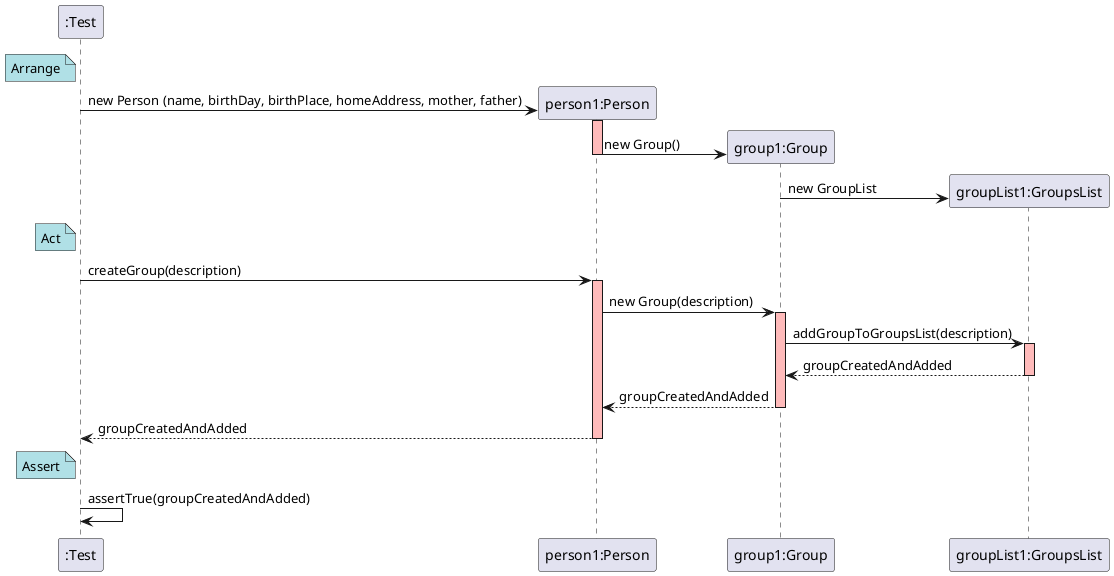 @startuml

create ":Test"

note left of ":Test" #powderblue
	Arrange
end note

create "person1:Person"
":Test" -> "person1:Person" : new Person (name, birthDay, birthPlace, homeAddress, mother, father)
activate "person1:Person" #FFBBBB

create "group1:Group"
"person1:Person" -> "group1:Group" : new Group()
deactivate "person1:Person" #FFBBBB

create "groupList1:GroupsList"
"group1:Group" -> "groupList1:GroupsList" : new GroupList
deactivate "person1:Person" #FFBBBB

note left of ":Test" #powderblue
	Act
end note

":Test" -> "person1:Person" : createGroup(description)
activate "person1:Person" #FFBBBB

"person1:Person" -> "group1:Group" : new Group(description)
activate "group1:Group" #FFBBBB

"group1:Group" -> "groupList1:GroupsList" : addGroupToGroupsList(description)
activate "groupList1:GroupsList" #FFBBBB

"groupList1:GroupsList" --> "group1:Group" : groupCreatedAndAdded
deactivate "groupList1:GroupsList" #FFBBBB

"group1:Group" --> "person1:Person" : groupCreatedAndAdded
deactivate "group1:Group" #FFBBBB

"person1:Person" --> ":Test" : groupCreatedAndAdded
deactivate  "person1:Person" #FFBBBB

note left of ":Test" #powderblue
	Assert
end note

":Test" -> ":Test" : assertTrue(groupCreatedAndAdded)

@enduml